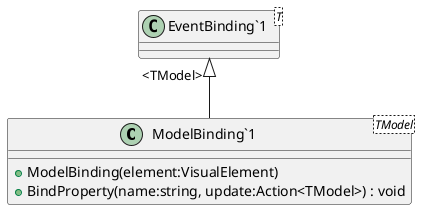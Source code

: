 @startuml
class "ModelBinding`1"<TModel> {
    + ModelBinding(element:VisualElement)
    + BindProperty(name:string, update:Action<TModel>) : void
}
class "EventBinding`1"<T> {
}
"EventBinding`1" "<TModel>" <|-- "ModelBinding`1"
@enduml
